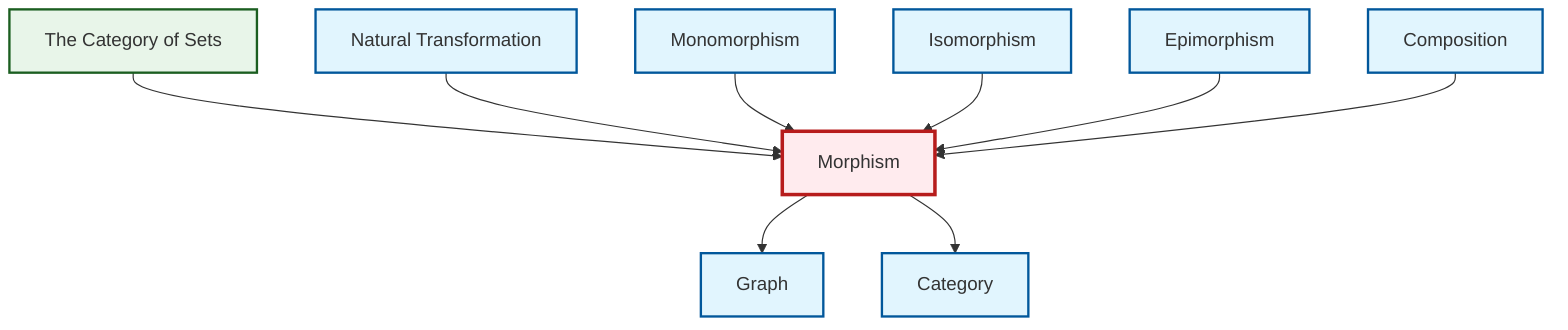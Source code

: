 graph TD
    classDef definition fill:#e1f5fe,stroke:#01579b,stroke-width:2px
    classDef theorem fill:#f3e5f5,stroke:#4a148c,stroke-width:2px
    classDef axiom fill:#fff3e0,stroke:#e65100,stroke-width:2px
    classDef example fill:#e8f5e9,stroke:#1b5e20,stroke-width:2px
    classDef current fill:#ffebee,stroke:#b71c1c,stroke-width:3px
    def-isomorphism["Isomorphism"]:::definition
    def-category["Category"]:::definition
    def-morphism["Morphism"]:::definition
    def-graph["Graph"]:::definition
    def-epimorphism["Epimorphism"]:::definition
    def-natural-transformation["Natural Transformation"]:::definition
    def-monomorphism["Monomorphism"]:::definition
    ex-set-category["The Category of Sets"]:::example
    def-composition["Composition"]:::definition
    ex-set-category --> def-morphism
    def-natural-transformation --> def-morphism
    def-monomorphism --> def-morphism
    def-isomorphism --> def-morphism
    def-morphism --> def-graph
    def-epimorphism --> def-morphism
    def-morphism --> def-category
    def-composition --> def-morphism
    class def-morphism current